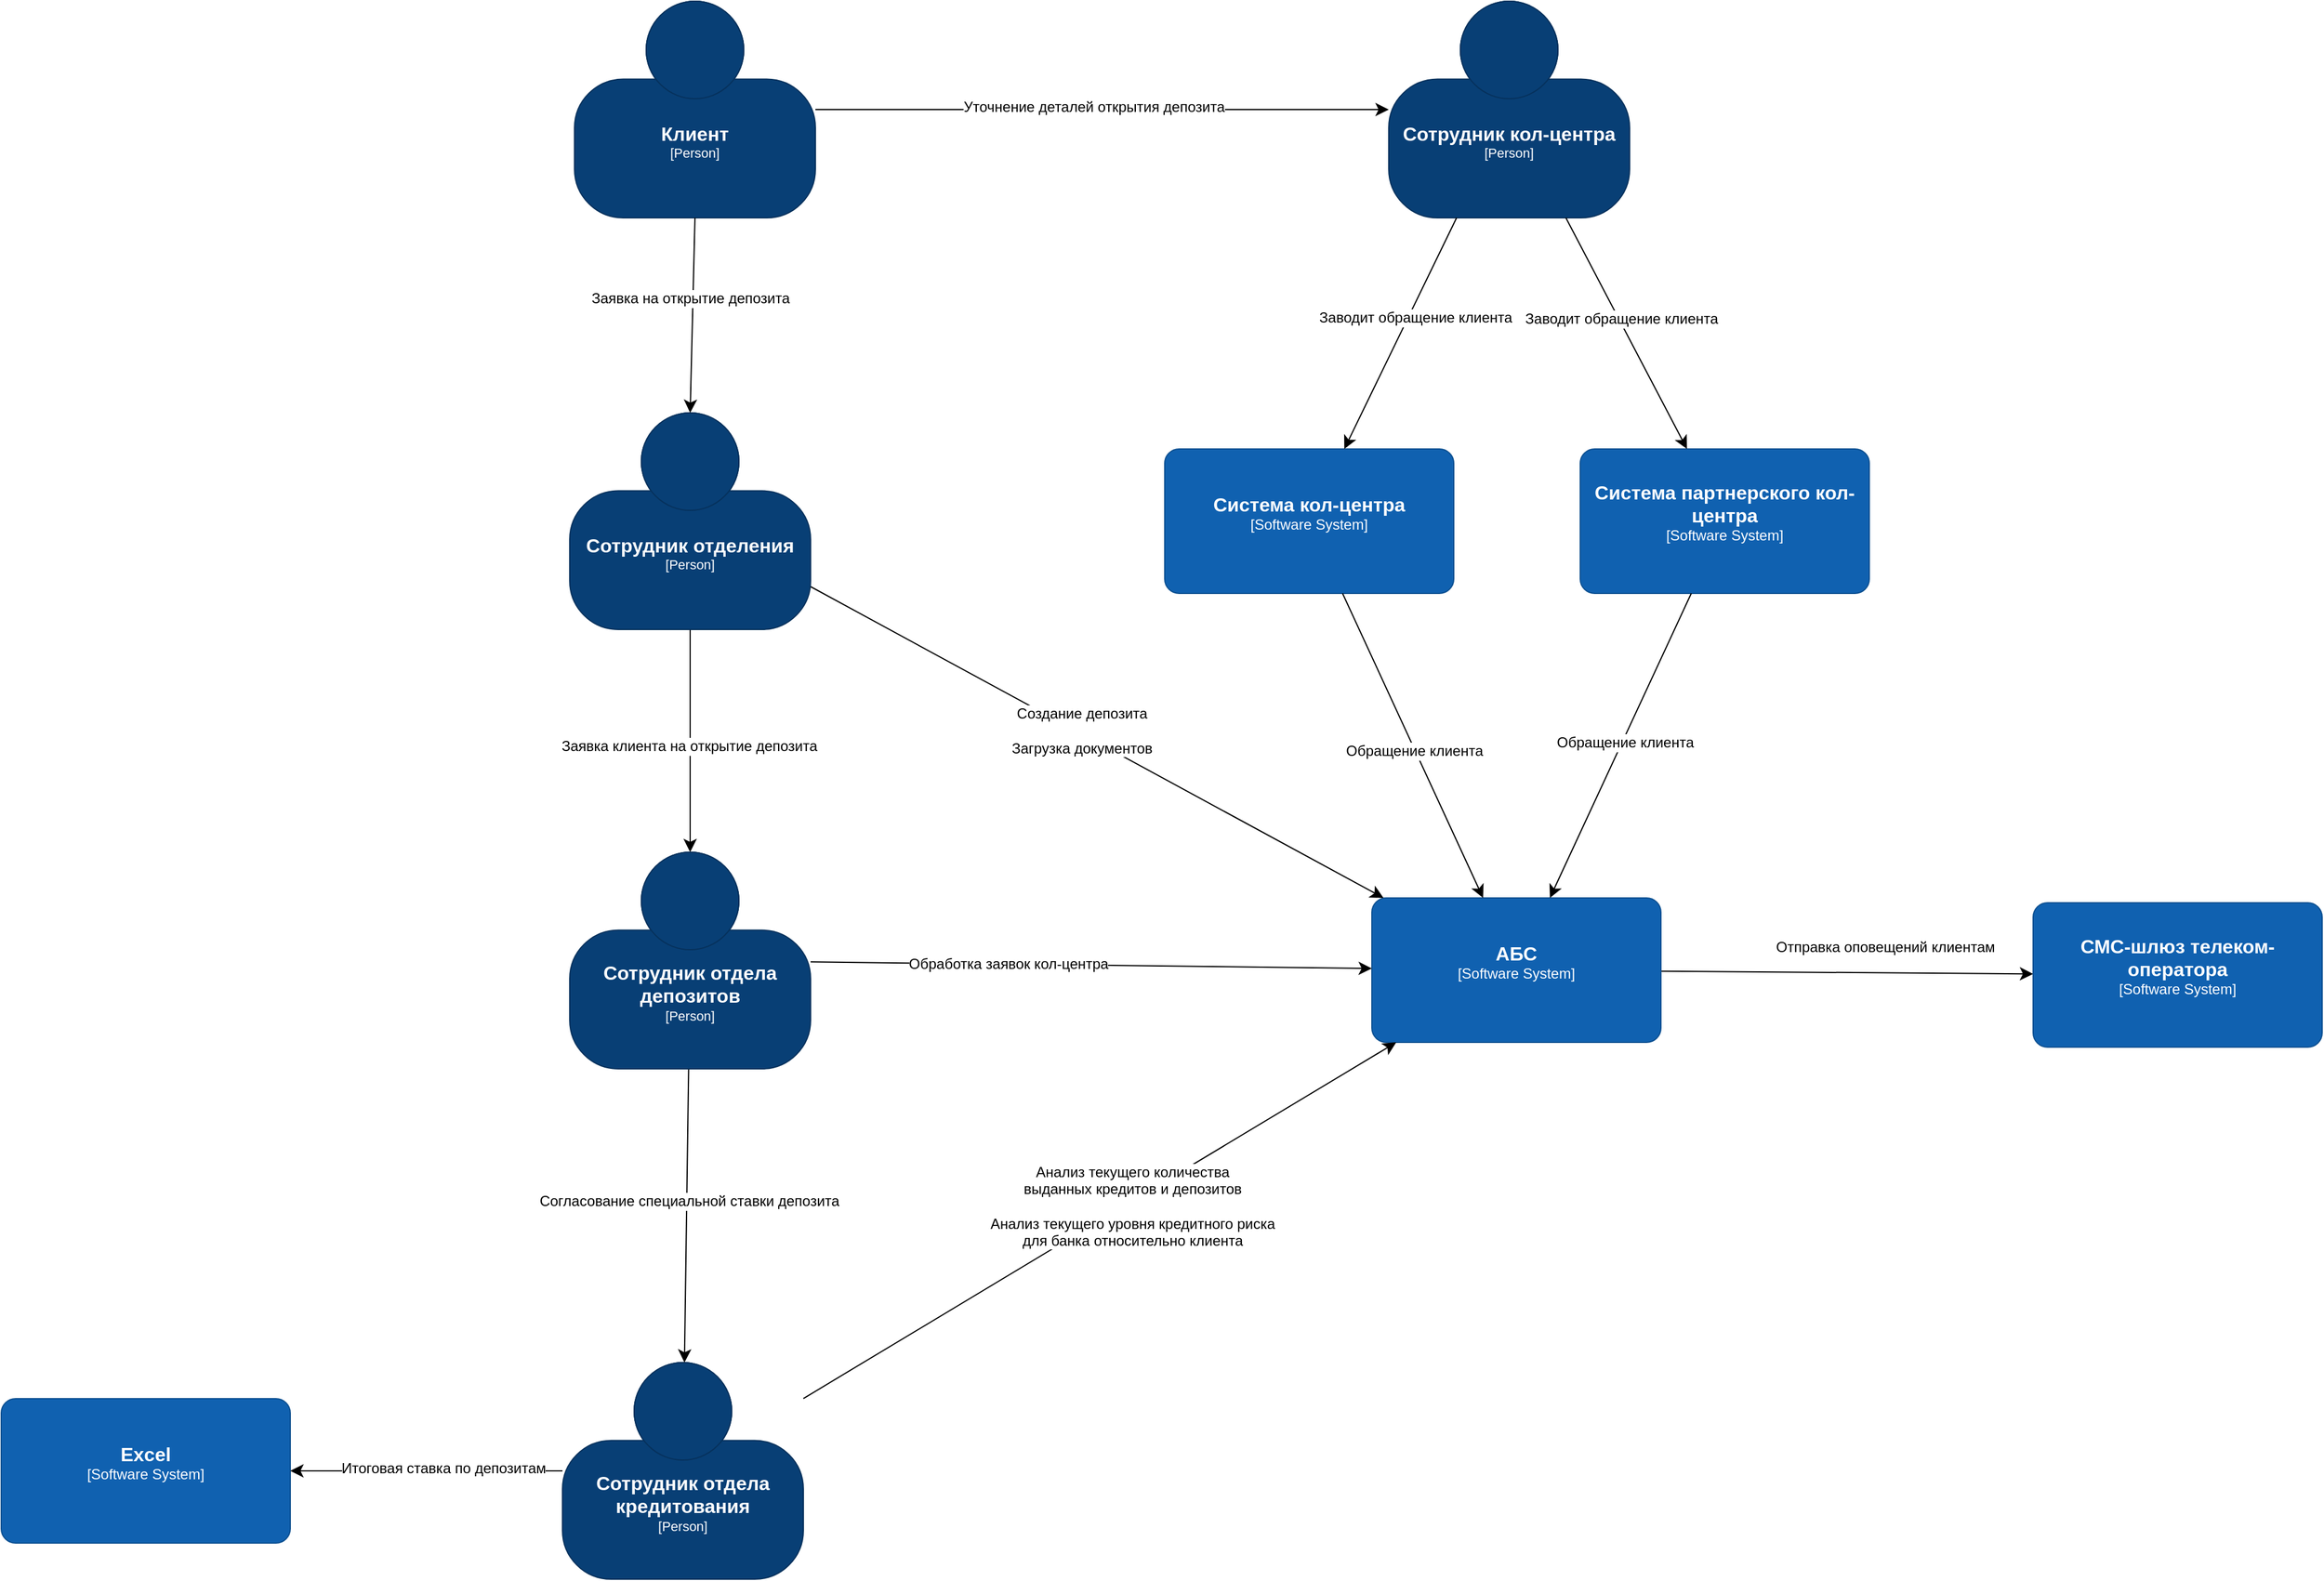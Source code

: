 <mxfile version="26.2.2">
  <diagram name="Страница — 1" id="zq33oQ1W5LLMtqZiJtiX">
    <mxGraphModel dx="2664" dy="3095" grid="0" gridSize="10" guides="1" tooltips="1" connect="1" arrows="1" fold="1" page="0" pageScale="1" pageWidth="827" pageHeight="1169" math="0" shadow="0">
      <root>
        <mxCell id="0" />
        <mxCell id="1" parent="0" />
        <object placeholders="1" c4Name="Клиент" c4Type="Person" c4Description="" label="&lt;font style=&quot;font-size: 16px&quot;&gt;&lt;b&gt;%c4Name%&lt;/b&gt;&lt;/font&gt;&lt;div&gt;[%c4Type%]&lt;/div&gt;&lt;br&gt;&lt;div&gt;&lt;font style=&quot;font-size: 11px&quot;&gt;&lt;font color=&quot;#cccccc&quot;&gt;%c4Description%&lt;/font&gt;&lt;/div&gt;" id="o-IOHxrIPVLr7GiQBjIR-1">
          <mxCell style="html=1;fontSize=11;dashed=0;whiteSpace=wrap;fillColor=#083F75;strokeColor=#06315C;fontColor=#ffffff;shape=mxgraph.c4.person2;align=center;metaEdit=1;points=[[0.5,0,0],[1,0.5,0],[1,0.75,0],[0.75,1,0],[0.5,1,0],[0.25,1,0],[0,0.75,0],[0,0.5,0]];resizable=0;" vertex="1" parent="1">
            <mxGeometry x="423" y="-717" width="200" height="180" as="geometry" />
          </mxCell>
        </object>
        <mxCell id="o-IOHxrIPVLr7GiQBjIR-27" style="edgeStyle=none;curved=1;rounded=0;orthogonalLoop=1;jettySize=auto;html=1;fontSize=12;startSize=8;endSize=8;" edge="1" parent="1" source="o-IOHxrIPVLr7GiQBjIR-2" target="o-IOHxrIPVLr7GiQBjIR-5">
          <mxGeometry relative="1" as="geometry" />
        </mxCell>
        <mxCell id="o-IOHxrIPVLr7GiQBjIR-28" value="Отправка оповещений клиентам" style="edgeLabel;html=1;align=center;verticalAlign=middle;resizable=0;points=[];fontSize=12;" vertex="1" connectable="0" parent="o-IOHxrIPVLr7GiQBjIR-27">
          <mxGeometry x="0.21" y="-5" relative="1" as="geometry">
            <mxPoint x="-1" y="-26" as="offset" />
          </mxGeometry>
        </mxCell>
        <object placeholders="1" c4Name="АБС" c4Type="Software System" c4Description="" label="&lt;font style=&quot;font-size: 16px&quot;&gt;&lt;b&gt;%c4Name%&lt;/b&gt;&lt;/font&gt;&lt;div&gt;[%c4Type%]&lt;/div&gt;&lt;br&gt;&lt;div&gt;&lt;font style=&quot;font-size: 11px&quot;&gt;&lt;font color=&quot;#cccccc&quot;&gt;%c4Description%&lt;/font&gt;&lt;/div&gt;" id="o-IOHxrIPVLr7GiQBjIR-2">
          <mxCell style="rounded=1;whiteSpace=wrap;html=1;labelBackgroundColor=none;fillColor=#1061B0;fontColor=#ffffff;align=center;arcSize=10;strokeColor=#0D5091;metaEdit=1;resizable=0;points=[[0.25,0,0],[0.5,0,0],[0.75,0,0],[1,0.25,0],[1,0.5,0],[1,0.75,0],[0.75,1,0],[0.5,1,0],[0.25,1,0],[0,0.75,0],[0,0.5,0],[0,0.25,0]];" vertex="1" parent="1">
            <mxGeometry x="1085" y="28" width="240" height="120" as="geometry" />
          </mxCell>
        </object>
        <object placeholders="1" c4Name="Система кол-центра" c4Type="Software System" c4Description="" label="&lt;font style=&quot;font-size: 16px&quot;&gt;&lt;b&gt;%c4Name%&lt;/b&gt;&lt;/font&gt;&lt;div&gt;[%c4Type%]&lt;/div&gt;&lt;br&gt;&lt;div&gt;&lt;font style=&quot;font-size: 11px&quot;&gt;&lt;font color=&quot;#cccccc&quot;&gt;%c4Description%&lt;/font&gt;&lt;/div&gt;" id="o-IOHxrIPVLr7GiQBjIR-3">
          <mxCell style="rounded=1;whiteSpace=wrap;html=1;labelBackgroundColor=none;fillColor=#1061B0;fontColor=#ffffff;align=center;arcSize=10;strokeColor=#0D5091;metaEdit=1;resizable=0;points=[[0.25,0,0],[0.5,0,0],[0.75,0,0],[1,0.25,0],[1,0.5,0],[1,0.75,0],[0.75,1,0],[0.5,1,0],[0.25,1,0],[0,0.75,0],[0,0.5,0],[0,0.25,0]];" vertex="1" parent="1">
            <mxGeometry x="913" y="-345" width="240" height="120" as="geometry" />
          </mxCell>
        </object>
        <object placeholders="1" c4Name="Система партнерского кол-центра" c4Type="Software System" c4Description="" label="&lt;font style=&quot;font-size: 16px&quot;&gt;&lt;b&gt;%c4Name%&lt;/b&gt;&lt;/font&gt;&lt;div&gt;[%c4Type%]&lt;/div&gt;&lt;br&gt;&lt;div&gt;&lt;font style=&quot;font-size: 11px&quot;&gt;&lt;font color=&quot;#cccccc&quot;&gt;%c4Description%&lt;/font&gt;&lt;/div&gt;" id="o-IOHxrIPVLr7GiQBjIR-4">
          <mxCell style="rounded=1;whiteSpace=wrap;html=1;labelBackgroundColor=none;fillColor=#1061B0;fontColor=#ffffff;align=center;arcSize=10;strokeColor=#0D5091;metaEdit=1;resizable=0;points=[[0.25,0,0],[0.5,0,0],[0.75,0,0],[1,0.25,0],[1,0.5,0],[1,0.75,0],[0.75,1,0],[0.5,1,0],[0.25,1,0],[0,0.75,0],[0,0.5,0],[0,0.25,0]];" vertex="1" parent="1">
            <mxGeometry x="1258" y="-345" width="240" height="120" as="geometry" />
          </mxCell>
        </object>
        <object placeholders="1" c4Name="СМС-шлюз телеком-оператора" c4Type="Software System" c4Description="" label="&lt;font style=&quot;font-size: 16px&quot;&gt;&lt;b&gt;%c4Name%&lt;/b&gt;&lt;/font&gt;&lt;div&gt;[%c4Type%]&lt;/div&gt;&lt;br&gt;&lt;div&gt;&lt;font style=&quot;font-size: 11px&quot;&gt;&lt;font color=&quot;#cccccc&quot;&gt;%c4Description%&lt;/font&gt;&lt;/div&gt;" id="o-IOHxrIPVLr7GiQBjIR-5">
          <mxCell style="rounded=1;whiteSpace=wrap;html=1;labelBackgroundColor=none;fillColor=#1061B0;fontColor=#ffffff;align=center;arcSize=10;strokeColor=#0D5091;metaEdit=1;resizable=0;points=[[0.25,0,0],[0.5,0,0],[0.75,0,0],[1,0.25,0],[1,0.5,0],[1,0.75,0],[0.75,1,0],[0.5,1,0],[0.25,1,0],[0,0.75,0],[0,0.5,0],[0,0.25,0]];" vertex="1" parent="1">
            <mxGeometry x="1634" y="32" width="240" height="120" as="geometry" />
          </mxCell>
        </object>
        <object placeholders="1" c4Name="Сотрудник отдела кредитования" c4Type="Person" c4Description="" label="&lt;font style=&quot;font-size: 16px&quot;&gt;&lt;b&gt;%c4Name%&lt;/b&gt;&lt;/font&gt;&lt;div&gt;[%c4Type%]&lt;/div&gt;&lt;br&gt;&lt;div&gt;&lt;font style=&quot;font-size: 11px&quot;&gt;&lt;font color=&quot;#cccccc&quot;&gt;%c4Description%&lt;/font&gt;&lt;/div&gt;" id="o-IOHxrIPVLr7GiQBjIR-6">
          <mxCell style="html=1;fontSize=11;dashed=0;whiteSpace=wrap;fillColor=#083F75;strokeColor=#06315C;fontColor=#ffffff;shape=mxgraph.c4.person2;align=center;metaEdit=1;points=[[0.5,0,0],[1,0.5,0],[1,0.75,0],[0.75,1,0],[0.5,1,0],[0.25,1,0],[0,0.75,0],[0,0.5,0]];resizable=0;" vertex="1" parent="1">
            <mxGeometry x="413" y="414" width="200" height="180" as="geometry" />
          </mxCell>
        </object>
        <object placeholders="1" c4Name="Сотрудник кол-центра" c4Type="Person" c4Description="" label="&lt;font style=&quot;font-size: 16px&quot;&gt;&lt;b&gt;%c4Name%&lt;/b&gt;&lt;/font&gt;&lt;div&gt;[%c4Type%]&lt;/div&gt;&lt;br&gt;&lt;div&gt;&lt;font style=&quot;font-size: 11px&quot;&gt;&lt;font color=&quot;#cccccc&quot;&gt;%c4Description%&lt;/font&gt;&lt;/div&gt;" id="o-IOHxrIPVLr7GiQBjIR-7">
          <mxCell style="html=1;fontSize=11;dashed=0;whiteSpace=wrap;fillColor=#083F75;strokeColor=#06315C;fontColor=#ffffff;shape=mxgraph.c4.person2;align=center;metaEdit=1;points=[[0.5,0,0],[1,0.5,0],[1,0.75,0],[0.75,1,0],[0.5,1,0],[0.25,1,0],[0,0.75,0],[0,0.5,0]];resizable=0;" vertex="1" parent="1">
            <mxGeometry x="1099" y="-717" width="200" height="180" as="geometry" />
          </mxCell>
        </object>
        <mxCell id="o-IOHxrIPVLr7GiQBjIR-29" style="edgeStyle=none;curved=1;rounded=0;orthogonalLoop=1;jettySize=auto;html=1;fontSize=12;startSize=8;endSize=8;" edge="1" parent="1" source="o-IOHxrIPVLr7GiQBjIR-8" target="o-IOHxrIPVLr7GiQBjIR-9">
          <mxGeometry relative="1" as="geometry" />
        </mxCell>
        <mxCell id="o-IOHxrIPVLr7GiQBjIR-30" value="Заявка клиента на открытие депозита" style="edgeLabel;html=1;align=center;verticalAlign=middle;resizable=0;points=[];fontSize=12;" vertex="1" connectable="0" parent="o-IOHxrIPVLr7GiQBjIR-29">
          <mxGeometry x="0.046" y="-1" relative="1" as="geometry">
            <mxPoint as="offset" />
          </mxGeometry>
        </mxCell>
        <mxCell id="o-IOHxrIPVLr7GiQBjIR-35" style="edgeStyle=none;curved=1;rounded=0;orthogonalLoop=1;jettySize=auto;html=1;fontSize=12;startSize=8;endSize=8;" edge="1" parent="1" source="o-IOHxrIPVLr7GiQBjIR-8" target="o-IOHxrIPVLr7GiQBjIR-2">
          <mxGeometry relative="1" as="geometry" />
        </mxCell>
        <mxCell id="o-IOHxrIPVLr7GiQBjIR-36" value="Создание депозита&lt;div&gt;&lt;br&gt;&lt;/div&gt;&lt;div&gt;Загрузка документов&lt;/div&gt;" style="edgeLabel;html=1;align=center;verticalAlign=middle;resizable=0;points=[];fontSize=12;" vertex="1" connectable="0" parent="o-IOHxrIPVLr7GiQBjIR-35">
          <mxGeometry x="-0.059" y="2" relative="1" as="geometry">
            <mxPoint as="offset" />
          </mxGeometry>
        </mxCell>
        <object placeholders="1" c4Name="Сотрудник отделения" c4Type="Person" c4Description="" label="&lt;font style=&quot;font-size: 16px&quot;&gt;&lt;b&gt;%c4Name%&lt;/b&gt;&lt;/font&gt;&lt;div&gt;[%c4Type%]&lt;/div&gt;&lt;br&gt;&lt;div&gt;&lt;font style=&quot;font-size: 11px&quot;&gt;&lt;font color=&quot;#cccccc&quot;&gt;%c4Description%&lt;/font&gt;&lt;/div&gt;" id="o-IOHxrIPVLr7GiQBjIR-8">
          <mxCell style="html=1;fontSize=11;dashed=0;whiteSpace=wrap;fillColor=#083F75;strokeColor=#06315C;fontColor=#ffffff;shape=mxgraph.c4.person2;align=center;metaEdit=1;points=[[0.5,0,0],[1,0.5,0],[1,0.75,0],[0.75,1,0],[0.5,1,0],[0.25,1,0],[0,0.75,0],[0,0.5,0]];resizable=0;" vertex="1" parent="1">
            <mxGeometry x="419" y="-375" width="200" height="180" as="geometry" />
          </mxCell>
        </object>
        <mxCell id="o-IOHxrIPVLr7GiQBjIR-25" style="edgeStyle=none;curved=1;rounded=0;orthogonalLoop=1;jettySize=auto;html=1;fontSize=12;startSize=8;endSize=8;" edge="1" parent="1" source="o-IOHxrIPVLr7GiQBjIR-9" target="o-IOHxrIPVLr7GiQBjIR-2">
          <mxGeometry relative="1" as="geometry" />
        </mxCell>
        <mxCell id="o-IOHxrIPVLr7GiQBjIR-26" value="Обработка заявок кол-центра" style="edgeLabel;html=1;align=center;verticalAlign=middle;resizable=0;points=[];fontSize=12;" vertex="1" connectable="0" parent="o-IOHxrIPVLr7GiQBjIR-25">
          <mxGeometry x="-0.299" relative="1" as="geometry">
            <mxPoint as="offset" />
          </mxGeometry>
        </mxCell>
        <mxCell id="o-IOHxrIPVLr7GiQBjIR-32" style="edgeStyle=none;curved=1;rounded=0;orthogonalLoop=1;jettySize=auto;html=1;fontSize=12;startSize=8;endSize=8;" edge="1" parent="1" source="o-IOHxrIPVLr7GiQBjIR-9" target="o-IOHxrIPVLr7GiQBjIR-6">
          <mxGeometry relative="1" as="geometry" />
        </mxCell>
        <mxCell id="o-IOHxrIPVLr7GiQBjIR-33" value="Согласование специальной ставки депозита" style="edgeLabel;html=1;align=center;verticalAlign=middle;resizable=0;points=[];fontSize=12;" vertex="1" connectable="0" parent="o-IOHxrIPVLr7GiQBjIR-32">
          <mxGeometry x="-0.107" y="2" relative="1" as="geometry">
            <mxPoint y="1" as="offset" />
          </mxGeometry>
        </mxCell>
        <object placeholders="1" c4Name="Сотрудник отдела депозитов" c4Type="Person" c4Description="" label="&lt;font style=&quot;font-size: 16px&quot;&gt;&lt;b&gt;%c4Name%&lt;/b&gt;&lt;/font&gt;&lt;div&gt;[%c4Type%]&lt;/div&gt;&lt;br&gt;&lt;div&gt;&lt;font style=&quot;font-size: 11px&quot;&gt;&lt;font color=&quot;#cccccc&quot;&gt;%c4Description%&lt;/font&gt;&lt;/div&gt;" id="o-IOHxrIPVLr7GiQBjIR-9">
          <mxCell style="html=1;fontSize=11;dashed=0;whiteSpace=wrap;fillColor=#083F75;strokeColor=#06315C;fontColor=#ffffff;shape=mxgraph.c4.person2;align=center;metaEdit=1;points=[[0.5,0,0],[1,0.5,0],[1,0.75,0],[0.75,1,0],[0.5,1,0],[0.25,1,0],[0,0.75,0],[0,0.5,0]];resizable=0;" vertex="1" parent="1">
            <mxGeometry x="419" y="-10" width="200" height="180" as="geometry" />
          </mxCell>
        </object>
        <mxCell id="o-IOHxrIPVLr7GiQBjIR-10" style="edgeStyle=none;curved=1;rounded=0;orthogonalLoop=1;jettySize=auto;html=1;entryX=0.5;entryY=0;entryDx=0;entryDy=0;entryPerimeter=0;fontSize=12;startSize=8;endSize=8;exitX=0.5;exitY=1;exitDx=0;exitDy=0;exitPerimeter=0;" edge="1" parent="1" source="o-IOHxrIPVLr7GiQBjIR-1" target="o-IOHxrIPVLr7GiQBjIR-8">
          <mxGeometry relative="1" as="geometry" />
        </mxCell>
        <mxCell id="o-IOHxrIPVLr7GiQBjIR-11" value="Заявка на открытие депозита" style="edgeLabel;html=1;align=center;verticalAlign=middle;resizable=0;points=[];fontSize=12;" vertex="1" connectable="0" parent="o-IOHxrIPVLr7GiQBjIR-10">
          <mxGeometry x="-0.173" y="-3" relative="1" as="geometry">
            <mxPoint as="offset" />
          </mxGeometry>
        </mxCell>
        <mxCell id="o-IOHxrIPVLr7GiQBjIR-12" style="edgeStyle=none;curved=1;rounded=0;orthogonalLoop=1;jettySize=auto;html=1;fontSize=12;startSize=8;endSize=8;" edge="1" parent="1" source="o-IOHxrIPVLr7GiQBjIR-6" target="o-IOHxrIPVLr7GiQBjIR-2">
          <mxGeometry relative="1" as="geometry" />
        </mxCell>
        <mxCell id="o-IOHxrIPVLr7GiQBjIR-13" value="Анализ текущего количества&lt;br&gt;выданных кредитов и депозитов&lt;div&gt;&lt;br&gt;&lt;/div&gt;&lt;div&gt;Анализ текущего уровня кредитного риска&lt;/div&gt;&lt;div&gt;для банка относительно клиента&lt;/div&gt;" style="edgeLabel;html=1;align=center;verticalAlign=middle;resizable=0;points=[];fontSize=12;" vertex="1" connectable="0" parent="o-IOHxrIPVLr7GiQBjIR-12">
          <mxGeometry x="0.103" y="-3" relative="1" as="geometry">
            <mxPoint as="offset" />
          </mxGeometry>
        </mxCell>
        <object placeholders="1" c4Name="Excel" c4Type="Software System" c4Description="" label="&lt;font style=&quot;font-size: 16px&quot;&gt;&lt;b&gt;%c4Name%&lt;/b&gt;&lt;/font&gt;&lt;div&gt;[%c4Type%]&lt;/div&gt;&lt;br&gt;&lt;div&gt;&lt;font style=&quot;font-size: 11px&quot;&gt;&lt;font color=&quot;#cccccc&quot;&gt;%c4Description%&lt;/font&gt;&lt;/div&gt;" id="o-IOHxrIPVLr7GiQBjIR-14">
          <mxCell style="rounded=1;whiteSpace=wrap;html=1;labelBackgroundColor=none;fillColor=#1061B0;fontColor=#ffffff;align=center;arcSize=10;strokeColor=#0D5091;metaEdit=1;resizable=0;points=[[0.25,0,0],[0.5,0,0],[0.75,0,0],[1,0.25,0],[1,0.5,0],[1,0.75,0],[0.75,1,0],[0.5,1,0],[0.25,1,0],[0,0.75,0],[0,0.5,0],[0,0.25,0]];" vertex="1" parent="1">
            <mxGeometry x="-53" y="444" width="240" height="120" as="geometry" />
          </mxCell>
        </object>
        <mxCell id="o-IOHxrIPVLr7GiQBjIR-15" style="edgeStyle=none;curved=1;rounded=0;orthogonalLoop=1;jettySize=auto;html=1;fontSize=12;startSize=8;endSize=8;" edge="1" parent="1" source="o-IOHxrIPVLr7GiQBjIR-6" target="o-IOHxrIPVLr7GiQBjIR-14">
          <mxGeometry relative="1" as="geometry" />
        </mxCell>
        <mxCell id="o-IOHxrIPVLr7GiQBjIR-16" value="Итоговая ставка по депозитам" style="edgeLabel;html=1;align=center;verticalAlign=middle;resizable=0;points=[];fontSize=12;" vertex="1" connectable="0" parent="o-IOHxrIPVLr7GiQBjIR-15">
          <mxGeometry x="-0.12" y="-3" relative="1" as="geometry">
            <mxPoint y="1" as="offset" />
          </mxGeometry>
        </mxCell>
        <mxCell id="o-IOHxrIPVLr7GiQBjIR-17" style="edgeStyle=none;curved=1;rounded=0;orthogonalLoop=1;jettySize=auto;html=1;entryX=0;entryY=0.5;entryDx=0;entryDy=0;entryPerimeter=0;fontSize=12;startSize=8;endSize=8;" edge="1" parent="1" source="o-IOHxrIPVLr7GiQBjIR-1" target="o-IOHxrIPVLr7GiQBjIR-7">
          <mxGeometry relative="1" as="geometry" />
        </mxCell>
        <mxCell id="o-IOHxrIPVLr7GiQBjIR-39" value="Уточнение деталей открытия депозита" style="edgeLabel;html=1;align=center;verticalAlign=middle;resizable=0;points=[];fontSize=12;" vertex="1" connectable="0" parent="o-IOHxrIPVLr7GiQBjIR-17">
          <mxGeometry x="-0.036" y="2" relative="1" as="geometry">
            <mxPoint x="1" as="offset" />
          </mxGeometry>
        </mxCell>
        <mxCell id="o-IOHxrIPVLr7GiQBjIR-18" style="edgeStyle=none;curved=1;rounded=0;orthogonalLoop=1;jettySize=auto;html=1;fontSize=12;startSize=8;endSize=8;" edge="1" parent="1" source="o-IOHxrIPVLr7GiQBjIR-7" target="o-IOHxrIPVLr7GiQBjIR-3">
          <mxGeometry relative="1" as="geometry" />
        </mxCell>
        <mxCell id="o-IOHxrIPVLr7GiQBjIR-20" value="Заводит обращение клиента" style="edgeLabel;html=1;align=center;verticalAlign=middle;resizable=0;points=[];fontSize=12;" vertex="1" connectable="0" parent="o-IOHxrIPVLr7GiQBjIR-18">
          <mxGeometry x="-0.158" y="5" relative="1" as="geometry">
            <mxPoint as="offset" />
          </mxGeometry>
        </mxCell>
        <mxCell id="o-IOHxrIPVLr7GiQBjIR-19" style="edgeStyle=none;curved=1;rounded=0;orthogonalLoop=1;jettySize=auto;html=1;fontSize=12;startSize=8;endSize=8;" edge="1" parent="1" source="o-IOHxrIPVLr7GiQBjIR-7" target="o-IOHxrIPVLr7GiQBjIR-4">
          <mxGeometry relative="1" as="geometry" />
        </mxCell>
        <mxCell id="o-IOHxrIPVLr7GiQBjIR-21" value="Заводит обращение клиента" style="edgeLabel;html=1;align=center;verticalAlign=middle;resizable=0;points=[];fontSize=12;" vertex="1" connectable="0" parent="o-IOHxrIPVLr7GiQBjIR-19">
          <mxGeometry x="-0.119" y="2" relative="1" as="geometry">
            <mxPoint as="offset" />
          </mxGeometry>
        </mxCell>
        <mxCell id="o-IOHxrIPVLr7GiQBjIR-23" style="edgeStyle=none;curved=1;rounded=0;orthogonalLoop=1;jettySize=auto;html=1;fontSize=12;startSize=8;endSize=8;" edge="1" parent="1" source="o-IOHxrIPVLr7GiQBjIR-3" target="o-IOHxrIPVLr7GiQBjIR-2">
          <mxGeometry relative="1" as="geometry" />
        </mxCell>
        <mxCell id="o-IOHxrIPVLr7GiQBjIR-37" value="Обращение клиента" style="edgeLabel;html=1;align=center;verticalAlign=middle;resizable=0;points=[];fontSize=12;" vertex="1" connectable="0" parent="o-IOHxrIPVLr7GiQBjIR-23">
          <mxGeometry x="0.038" y="-2" relative="1" as="geometry">
            <mxPoint y="-1" as="offset" />
          </mxGeometry>
        </mxCell>
        <mxCell id="o-IOHxrIPVLr7GiQBjIR-24" style="edgeStyle=none;curved=1;rounded=0;orthogonalLoop=1;jettySize=auto;html=1;fontSize=12;startSize=8;endSize=8;" edge="1" parent="1" source="o-IOHxrIPVLr7GiQBjIR-4" target="o-IOHxrIPVLr7GiQBjIR-2">
          <mxGeometry relative="1" as="geometry" />
        </mxCell>
        <mxCell id="o-IOHxrIPVLr7GiQBjIR-38" value="Обращение клиента" style="edgeLabel;html=1;align=center;verticalAlign=middle;resizable=0;points=[];fontSize=12;" vertex="1" connectable="0" parent="o-IOHxrIPVLr7GiQBjIR-24">
          <mxGeometry x="-0.023" y="2" relative="1" as="geometry">
            <mxPoint as="offset" />
          </mxGeometry>
        </mxCell>
      </root>
    </mxGraphModel>
  </diagram>
</mxfile>
